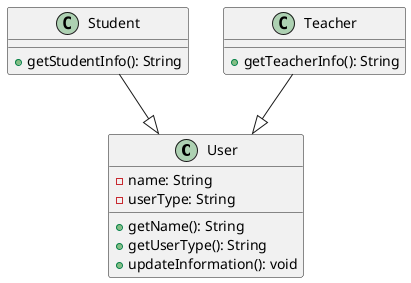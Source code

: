 @startuml
class User {
    - name: String
    - userType: String
    + getName(): String
    + getUserType(): String
    + updateInformation(): void
}

class Student {
    + getStudentInfo(): String
}

class Teacher {
    + getTeacherInfo(): String
}

Student --|> User
Teacher --|> User
@enduml